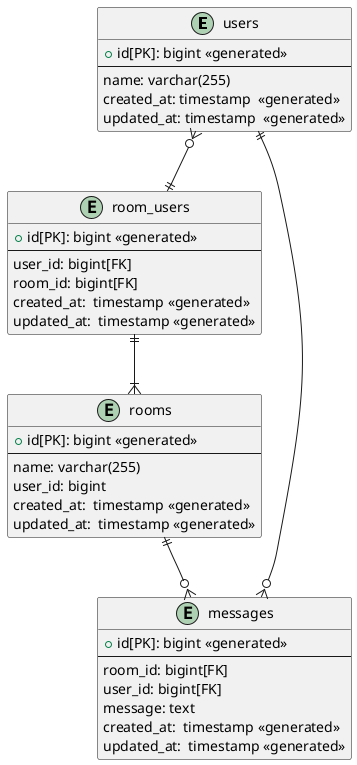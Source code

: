 @startuml
entity users {
    + id[PK]: bigint <<generated>>
    --
    name: varchar(255)
    created_at: timestamp  <<generated>>
    updated_at: timestamp  <<generated>>
}

entity room_users {
    + id[PK]: bigint <<generated>>
    --
    user_id: bigint[FK]
    room_id: bigint[FK]
    created_at:  timestamp <<generated>>
    updated_at:  timestamp <<generated>>
}

entity rooms {
    + id[PK]: bigint <<generated>>
    --
    name: varchar(255)
    user_id: bigint
    created_at:  timestamp <<generated>>
    updated_at:  timestamp <<generated>>
}

entity messages {
    + id[PK]: bigint <<generated>>
    --
    room_id: bigint[FK]
    user_id: bigint[FK]
    message: text
    created_at:  timestamp <<generated>>
    updated_at:  timestamp <<generated>>
}

rooms ||--o{ messages
users ||--o{ messages
users }o--|| room_users
room_users ||--|{ rooms
@enduml

